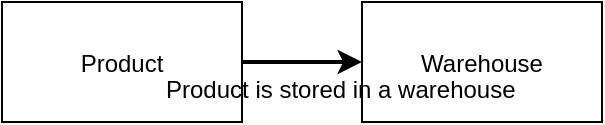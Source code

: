 <mxfile>
    <diagram name="Inventory-Service Architecture" id="0">
        <mxGraphModel dx="1080" dy="356" grid="1" gridSize="10" guides="1" tooltips="1" connect="1" arrows="1" fold="1" page="1" pageScale="1" pageWidth="850" pageHeight="1100" math="0" shadow="0">
            <root>
                <mxCell id="0"/>
                <mxCell id="1" parent="0"/>
                <mxCell id="2" value="Product" style="shape=rectangle" parent="1" vertex="1">
                    <mxGeometry x="20" y="20" width="120" height="60" as="geometry"/>
                </mxCell>
                <mxCell id="3" value="Warehouse" style="shape=rectangle" parent="1" vertex="1">
                    <mxGeometry x="200" y="20" width="120" height="60" as="geometry"/>
                </mxCell>
                <mxCell id="4" style="edgeStyle=orthogonalEdgeStyle;rounded=1;strokeColor=#000000;strokeWidth=2;" parent="1" source="2" target="3" edge="1">
                    <mxGeometry relative="1" as="geometry"/>
                </mxCell>
                <mxCell id="5" value="Product is stored in a warehouse" style="text;strokeColor=none;fillColor=none;fontSize=12;" parent="1" vertex="1">
                    <mxGeometry x="100" y="50" width="200" height="20" as="geometry"/>
                </mxCell>
            </root>
        </mxGraphModel>
    </diagram>
</mxfile>